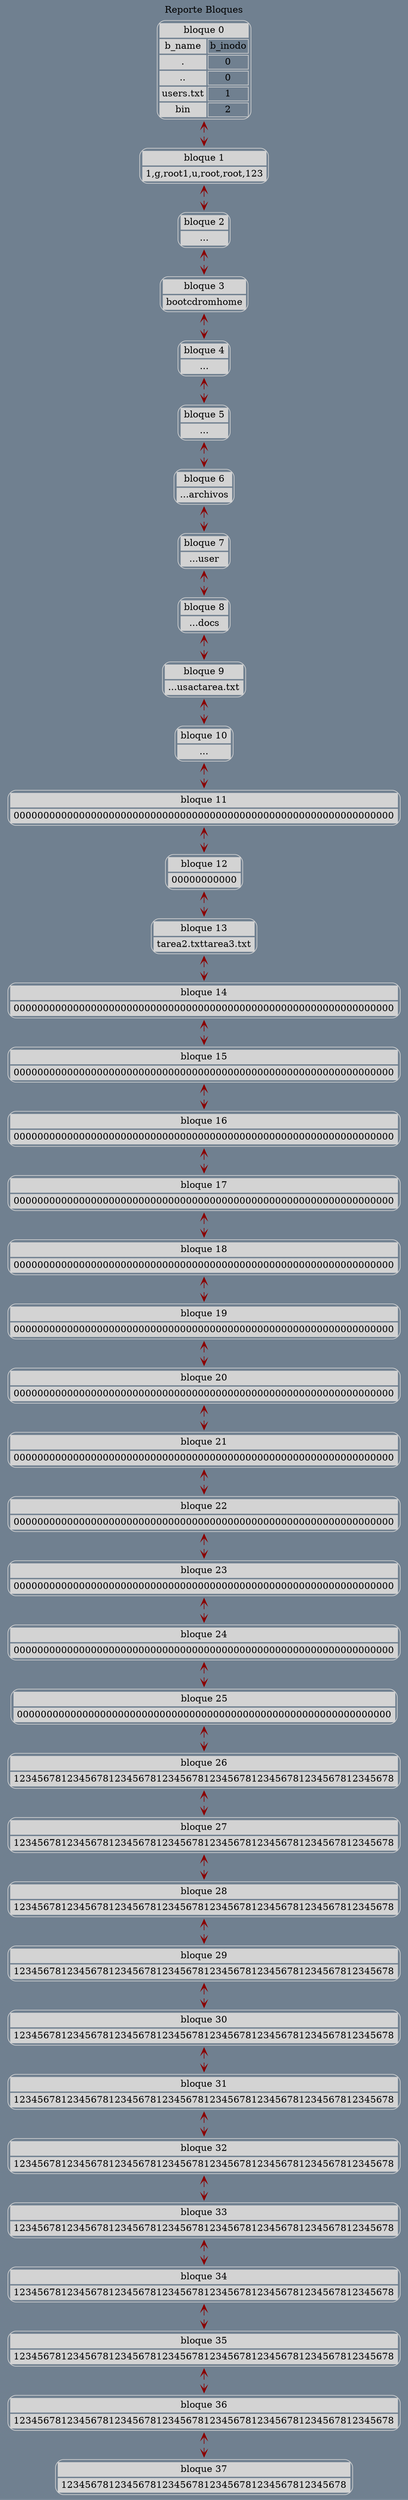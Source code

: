 digraph grid {
 bgcolor="slategrey";
 label=" Reporte Bloques ";
 layout=dot;
 labelloc = "t";
 edge [weight=1000 style=dashed color=red4 dir = "both" arrowtail=open arrowhead=open];
bloque0[shape=none, color=lightgrey, label=<
<TABLE cellspacing="3" cellpadding="2" style="rounded" >
<TR><TD bgcolor="lightgrey" colspan="2">bloque 0</TD></TR>
<TR><TD bgcolor="lightgrey">b_name</TD><TD>b_inodo</TD></TR>
<TR><TD bgcolor="lightgrey">.</TD><TD>0</TD></TR>
<TR><TD bgcolor="lightgrey">..</TD><TD>0</TD></TR>
<TR><TD bgcolor="lightgrey">users.txt</TD><TD>1</TD></TR>
<TR><TD bgcolor="lightgrey">bin</TD><TD>2</TD></TR>
</TABLE>>];
bloque1[shape=none, color=lightgrey, label=<
<TABLE cellspacing="3" cellpadding="2" style="rounded" >
<TR><TD bgcolor="lightgrey" colspan="2">bloque 1</TD></TR>
<TR><TD bgcolor="lightgrey" colspan="2">1,g,root1,u,root,root,123</TD></TR>
</TABLE>>];
bloque0 -> bloque1;
bloque2[shape=none, color=lightgrey, label=<
<TABLE cellspacing="3" cellpadding="2" style="rounded" >
<TR><TD bgcolor="lightgrey" colspan="2">bloque 2</TD></TR>
<TR><TD bgcolor="lightgrey" colspan="2">...</TD></TR>
</TABLE>>];
bloque1 -> bloque2;
bloque3[shape=none, color=lightgrey, label=<
<TABLE cellspacing="3" cellpadding="2" style="rounded" >
<TR><TD bgcolor="lightgrey" colspan="2">bloque 3</TD></TR>
<TR><TD bgcolor="lightgrey" colspan="2">bootcdromhome</TD></TR>
</TABLE>>];
bloque2 -> bloque3;
bloque4[shape=none, color=lightgrey, label=<
<TABLE cellspacing="3" cellpadding="2" style="rounded" >
<TR><TD bgcolor="lightgrey" colspan="2">bloque 4</TD></TR>
<TR><TD bgcolor="lightgrey" colspan="2">...</TD></TR>
</TABLE>>];
bloque3 -> bloque4;
bloque5[shape=none, color=lightgrey, label=<
<TABLE cellspacing="3" cellpadding="2" style="rounded" >
<TR><TD bgcolor="lightgrey" colspan="2">bloque 5</TD></TR>
<TR><TD bgcolor="lightgrey" colspan="2">...</TD></TR>
</TABLE>>];
bloque4 -> bloque5;
bloque6[shape=none, color=lightgrey, label=<
<TABLE cellspacing="3" cellpadding="2" style="rounded" >
<TR><TD bgcolor="lightgrey" colspan="2">bloque 6</TD></TR>
<TR><TD bgcolor="lightgrey" colspan="2">...archivos</TD></TR>
</TABLE>>];
bloque5 -> bloque6;
bloque7[shape=none, color=lightgrey, label=<
<TABLE cellspacing="3" cellpadding="2" style="rounded" >
<TR><TD bgcolor="lightgrey" colspan="2">bloque 7</TD></TR>
<TR><TD bgcolor="lightgrey" colspan="2">...user</TD></TR>
</TABLE>>];
bloque6 -> bloque7;
bloque8[shape=none, color=lightgrey, label=<
<TABLE cellspacing="3" cellpadding="2" style="rounded" >
<TR><TD bgcolor="lightgrey" colspan="2">bloque 8</TD></TR>
<TR><TD bgcolor="lightgrey" colspan="2">...docs</TD></TR>
</TABLE>>];
bloque7 -> bloque8;
bloque9[shape=none, color=lightgrey, label=<
<TABLE cellspacing="3" cellpadding="2" style="rounded" >
<TR><TD bgcolor="lightgrey" colspan="2">bloque 9</TD></TR>
<TR><TD bgcolor="lightgrey" colspan="2">...usactarea.txt</TD></TR>
</TABLE>>];
bloque8 -> bloque9;
bloque10[shape=none, color=lightgrey, label=<
<TABLE cellspacing="3" cellpadding="2" style="rounded" >
<TR><TD bgcolor="lightgrey" colspan="2">bloque 10</TD></TR>
<TR><TD bgcolor="lightgrey" colspan="2">...</TD></TR>
</TABLE>>];
bloque9 -> bloque10;
bloque11[shape=none, color=lightgrey, label=<
<TABLE cellspacing="3" cellpadding="2" style="rounded" >
<TR><TD bgcolor="lightgrey" colspan="2">bloque 11</TD></TR>
<TR><TD bgcolor="lightgrey" colspan="2">0000000000000000000000000000000000000000000000000000000000000000</TD></TR>
</TABLE>>];
bloque10 -> bloque11;
bloque12[shape=none, color=lightgrey, label=<
<TABLE cellspacing="3" cellpadding="2" style="rounded" >
<TR><TD bgcolor="lightgrey" colspan="2">bloque 12</TD></TR>
<TR><TD bgcolor="lightgrey" colspan="2">00000000000</TD></TR>
</TABLE>>];
bloque11 -> bloque12;
bloque13[shape=none, color=lightgrey, label=<
<TABLE cellspacing="3" cellpadding="2" style="rounded" >
<TR><TD bgcolor="lightgrey" colspan="2">bloque 13</TD></TR>
<TR><TD bgcolor="lightgrey" colspan="2">tarea2.txttarea3.txt</TD></TR>
</TABLE>>];
bloque12 -> bloque13;
bloque14[shape=none, color=lightgrey, label=<
<TABLE cellspacing="3" cellpadding="2" style="rounded" >
<TR><TD bgcolor="lightgrey" colspan="2">bloque 14</TD></TR>
<TR><TD bgcolor="lightgrey" colspan="2">0000000000000000000000000000000000000000000000000000000000000000</TD></TR>
</TABLE>>];
bloque13 -> bloque14;
bloque15[shape=none, color=lightgrey, label=<
<TABLE cellspacing="3" cellpadding="2" style="rounded" >
<TR><TD bgcolor="lightgrey" colspan="2">bloque 15</TD></TR>
<TR><TD bgcolor="lightgrey" colspan="2">0000000000000000000000000000000000000000000000000000000000000000</TD></TR>
</TABLE>>];
bloque14 -> bloque15;
bloque16[shape=none, color=lightgrey, label=<
<TABLE cellspacing="3" cellpadding="2" style="rounded" >
<TR><TD bgcolor="lightgrey" colspan="2">bloque 16</TD></TR>
<TR><TD bgcolor="lightgrey" colspan="2">0000000000000000000000000000000000000000000000000000000000000000</TD></TR>
</TABLE>>];
bloque15 -> bloque16;
bloque17[shape=none, color=lightgrey, label=<
<TABLE cellspacing="3" cellpadding="2" style="rounded" >
<TR><TD bgcolor="lightgrey" colspan="2">bloque 17</TD></TR>
<TR><TD bgcolor="lightgrey" colspan="2">0000000000000000000000000000000000000000000000000000000000000000</TD></TR>
</TABLE>>];
bloque16 -> bloque17;
bloque18[shape=none, color=lightgrey, label=<
<TABLE cellspacing="3" cellpadding="2" style="rounded" >
<TR><TD bgcolor="lightgrey" colspan="2">bloque 18</TD></TR>
<TR><TD bgcolor="lightgrey" colspan="2">0000000000000000000000000000000000000000000000000000000000000000</TD></TR>
</TABLE>>];
bloque17 -> bloque18;
bloque19[shape=none, color=lightgrey, label=<
<TABLE cellspacing="3" cellpadding="2" style="rounded" >
<TR><TD bgcolor="lightgrey" colspan="2">bloque 19</TD></TR>
<TR><TD bgcolor="lightgrey" colspan="2">0000000000000000000000000000000000000000000000000000000000000000</TD></TR>
</TABLE>>];
bloque18 -> bloque19;
bloque20[shape=none, color=lightgrey, label=<
<TABLE cellspacing="3" cellpadding="2" style="rounded" >
<TR><TD bgcolor="lightgrey" colspan="2">bloque 20</TD></TR>
<TR><TD bgcolor="lightgrey" colspan="2">0000000000000000000000000000000000000000000000000000000000000000</TD></TR>
</TABLE>>];
bloque19 -> bloque20;
bloque21[shape=none, color=lightgrey, label=<
<TABLE cellspacing="3" cellpadding="2" style="rounded" >
<TR><TD bgcolor="lightgrey" colspan="2">bloque 21</TD></TR>
<TR><TD bgcolor="lightgrey" colspan="2">0000000000000000000000000000000000000000000000000000000000000000</TD></TR>
</TABLE>>];
bloque20 -> bloque21;
bloque22[shape=none, color=lightgrey, label=<
<TABLE cellspacing="3" cellpadding="2" style="rounded" >
<TR><TD bgcolor="lightgrey" colspan="2">bloque 22</TD></TR>
<TR><TD bgcolor="lightgrey" colspan="2">0000000000000000000000000000000000000000000000000000000000000000</TD></TR>
</TABLE>>];
bloque21 -> bloque22;
bloque23[shape=none, color=lightgrey, label=<
<TABLE cellspacing="3" cellpadding="2" style="rounded" >
<TR><TD bgcolor="lightgrey" colspan="2">bloque 23</TD></TR>
<TR><TD bgcolor="lightgrey" colspan="2">0000000000000000000000000000000000000000000000000000000000000000</TD></TR>
</TABLE>>];
bloque22 -> bloque23;
bloque24[shape=none, color=lightgrey, label=<
<TABLE cellspacing="3" cellpadding="2" style="rounded" >
<TR><TD bgcolor="lightgrey" colspan="2">bloque 24</TD></TR>
<TR><TD bgcolor="lightgrey" colspan="2">0000000000000000000000000000000000000000000000000000000000000000</TD></TR>
</TABLE>>];
bloque23 -> bloque24;
bloque25[shape=none, color=lightgrey, label=<
<TABLE cellspacing="3" cellpadding="2" style="rounded" >
<TR><TD bgcolor="lightgrey" colspan="2">bloque 25</TD></TR>
<TR><TD bgcolor="lightgrey" colspan="2">000000000000000000000000000000000000000000000000000000000000000</TD></TR>
</TABLE>>];
bloque24 -> bloque25;
bloque26[shape=none, color=lightgrey, label=<
<TABLE cellspacing="3" cellpadding="2" style="rounded" >
<TR><TD bgcolor="lightgrey" colspan="2">bloque 26</TD></TR>
<TR><TD bgcolor="lightgrey" colspan="2">1234567812345678123456781234567812345678123456781234567812345678</TD></TR>
</TABLE>>];
bloque25 -> bloque26;
bloque27[shape=none, color=lightgrey, label=<
<TABLE cellspacing="3" cellpadding="2" style="rounded" >
<TR><TD bgcolor="lightgrey" colspan="2">bloque 27</TD></TR>
<TR><TD bgcolor="lightgrey" colspan="2">1234567812345678123456781234567812345678123456781234567812345678</TD></TR>
</TABLE>>];
bloque26 -> bloque27;
bloque28[shape=none, color=lightgrey, label=<
<TABLE cellspacing="3" cellpadding="2" style="rounded" >
<TR><TD bgcolor="lightgrey" colspan="2">bloque 28</TD></TR>
<TR><TD bgcolor="lightgrey" colspan="2">1234567812345678123456781234567812345678123456781234567812345678</TD></TR>
</TABLE>>];
bloque27 -> bloque28;
bloque29[shape=none, color=lightgrey, label=<
<TABLE cellspacing="3" cellpadding="2" style="rounded" >
<TR><TD bgcolor="lightgrey" colspan="2">bloque 29</TD></TR>
<TR><TD bgcolor="lightgrey" colspan="2">1234567812345678123456781234567812345678123456781234567812345678</TD></TR>
</TABLE>>];
bloque28 -> bloque29;
bloque30[shape=none, color=lightgrey, label=<
<TABLE cellspacing="3" cellpadding="2" style="rounded" >
<TR><TD bgcolor="lightgrey" colspan="2">bloque 30</TD></TR>
<TR><TD bgcolor="lightgrey" colspan="2">1234567812345678123456781234567812345678123456781234567812345678</TD></TR>
</TABLE>>];
bloque29 -> bloque30;
bloque31[shape=none, color=lightgrey, label=<
<TABLE cellspacing="3" cellpadding="2" style="rounded" >
<TR><TD bgcolor="lightgrey" colspan="2">bloque 31</TD></TR>
<TR><TD bgcolor="lightgrey" colspan="2">1234567812345678123456781234567812345678123456781234567812345678</TD></TR>
</TABLE>>];
bloque30 -> bloque31;
bloque32[shape=none, color=lightgrey, label=<
<TABLE cellspacing="3" cellpadding="2" style="rounded" >
<TR><TD bgcolor="lightgrey" colspan="2">bloque 32</TD></TR>
<TR><TD bgcolor="lightgrey" colspan="2">1234567812345678123456781234567812345678123456781234567812345678</TD></TR>
</TABLE>>];
bloque31 -> bloque32;
bloque33[shape=none, color=lightgrey, label=<
<TABLE cellspacing="3" cellpadding="2" style="rounded" >
<TR><TD bgcolor="lightgrey" colspan="2">bloque 33</TD></TR>
<TR><TD bgcolor="lightgrey" colspan="2">1234567812345678123456781234567812345678123456781234567812345678</TD></TR>
</TABLE>>];
bloque32 -> bloque33;
bloque34[shape=none, color=lightgrey, label=<
<TABLE cellspacing="3" cellpadding="2" style="rounded" >
<TR><TD bgcolor="lightgrey" colspan="2">bloque 34</TD></TR>
<TR><TD bgcolor="lightgrey" colspan="2">1234567812345678123456781234567812345678123456781234567812345678</TD></TR>
</TABLE>>];
bloque33 -> bloque34;
bloque35[shape=none, color=lightgrey, label=<
<TABLE cellspacing="3" cellpadding="2" style="rounded" >
<TR><TD bgcolor="lightgrey" colspan="2">bloque 35</TD></TR>
<TR><TD bgcolor="lightgrey" colspan="2">1234567812345678123456781234567812345678123456781234567812345678</TD></TR>
</TABLE>>];
bloque34 -> bloque35;
bloque36[shape=none, color=lightgrey, label=<
<TABLE cellspacing="3" cellpadding="2" style="rounded" >
<TR><TD bgcolor="lightgrey" colspan="2">bloque 36</TD></TR>
<TR><TD bgcolor="lightgrey" colspan="2">1234567812345678123456781234567812345678123456781234567812345678</TD></TR>
</TABLE>>];
bloque35 -> bloque36;
bloque37[shape=none, color=lightgrey, label=<
<TABLE cellspacing="3" cellpadding="2" style="rounded" >
<TR><TD bgcolor="lightgrey" colspan="2">bloque 37</TD></TR>
<TR><TD bgcolor="lightgrey" colspan="2">123456781234567812345678123456781234567812345678</TD></TR>
</TABLE>>];
bloque36 -> bloque37;
}